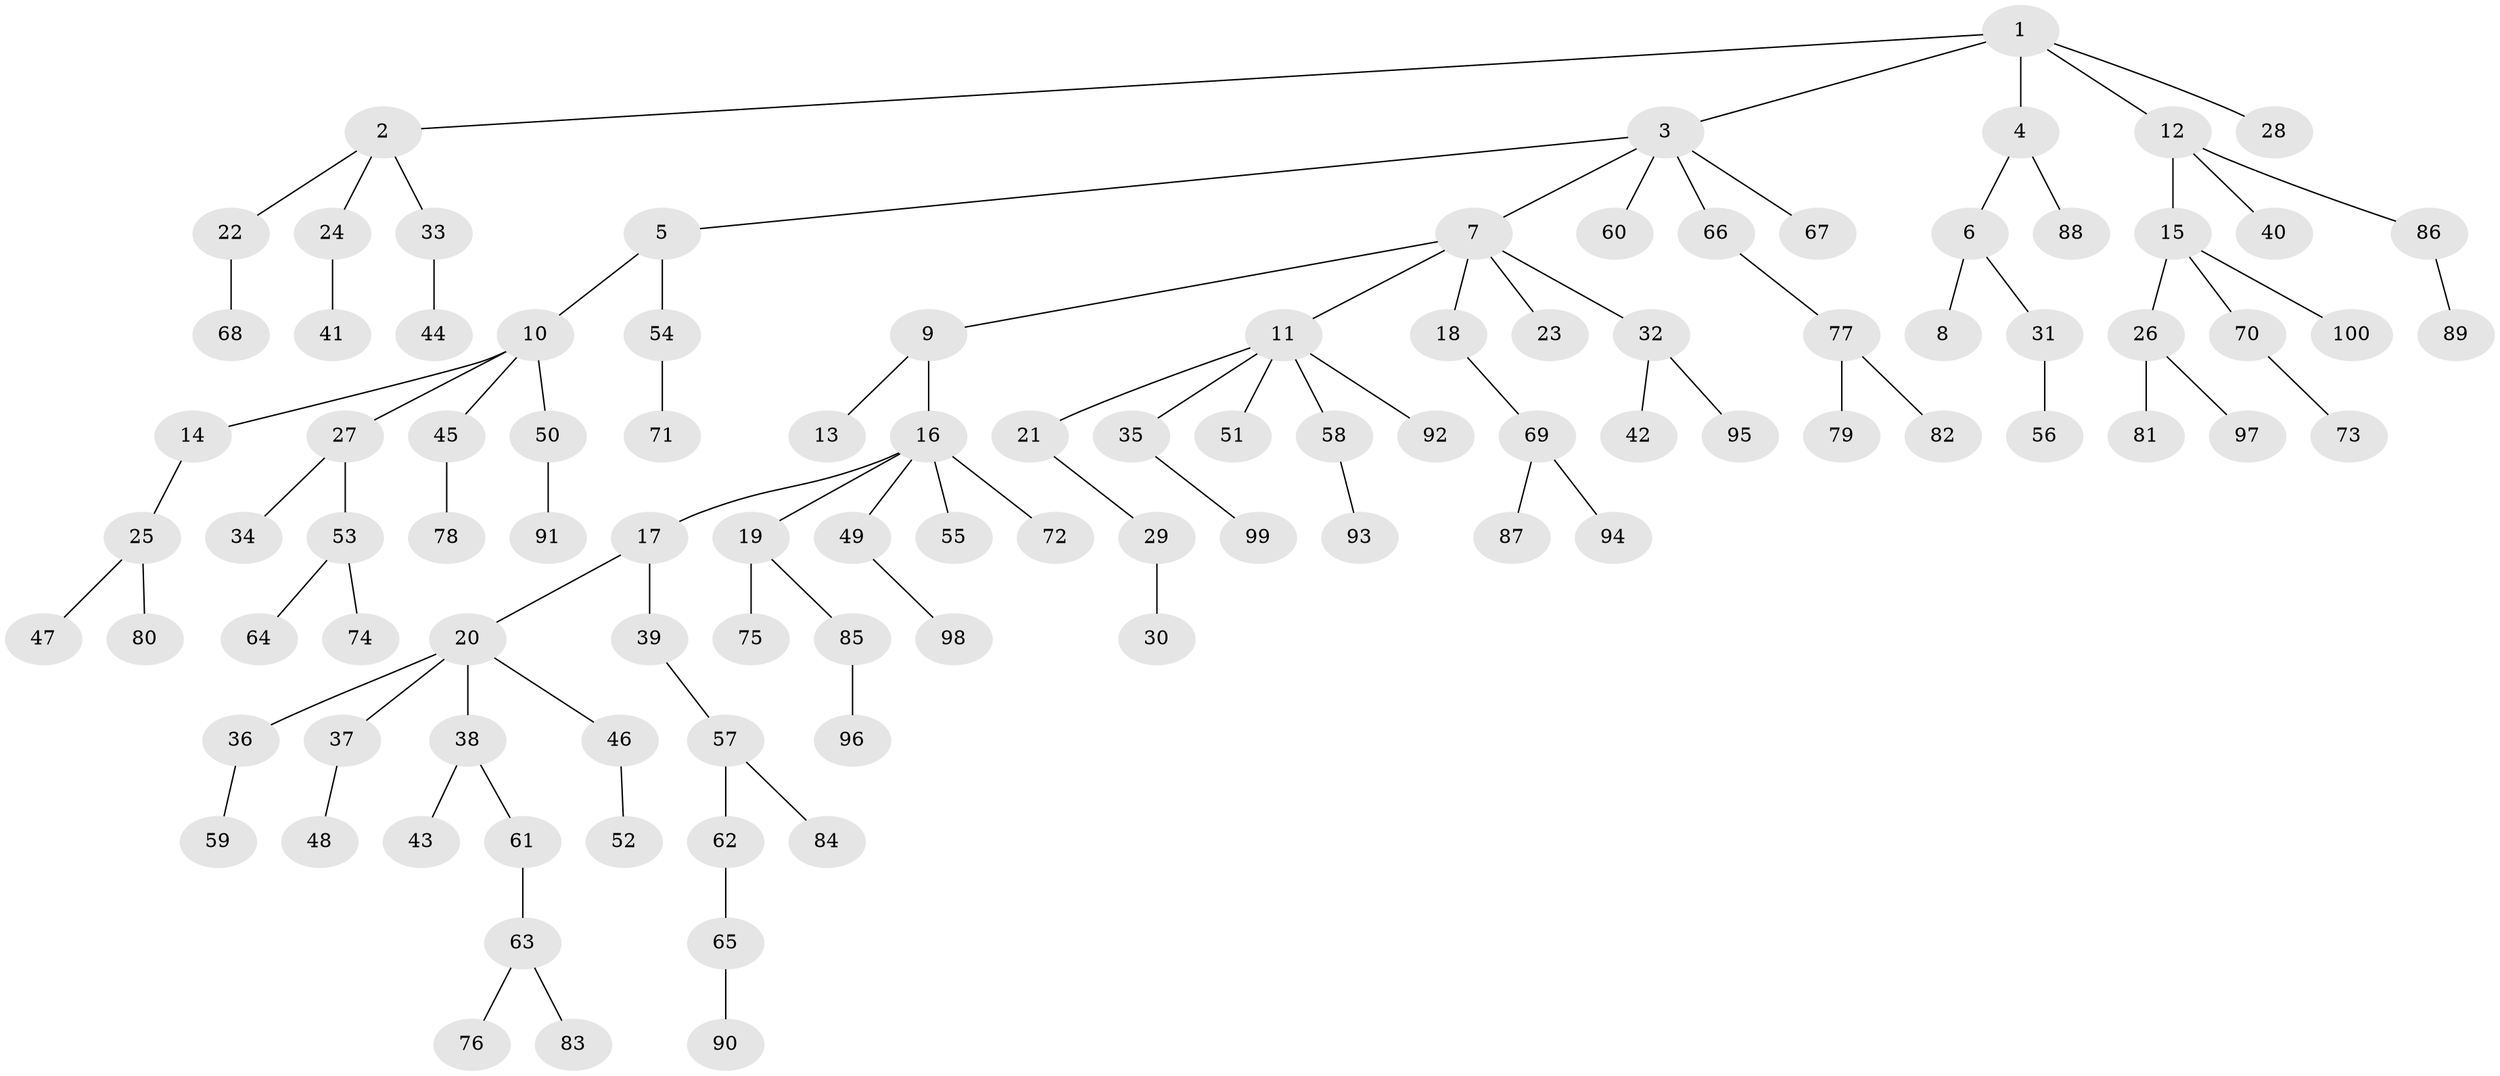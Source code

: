 // coarse degree distribution, {4: 0.03278688524590164, 5: 0.09836065573770492, 2: 0.3114754098360656, 3: 0.08196721311475409, 1: 0.47540983606557374}
// Generated by graph-tools (version 1.1) at 2025/52/03/04/25 22:52:03]
// undirected, 100 vertices, 99 edges
graph export_dot {
  node [color=gray90,style=filled];
  1;
  2;
  3;
  4;
  5;
  6;
  7;
  8;
  9;
  10;
  11;
  12;
  13;
  14;
  15;
  16;
  17;
  18;
  19;
  20;
  21;
  22;
  23;
  24;
  25;
  26;
  27;
  28;
  29;
  30;
  31;
  32;
  33;
  34;
  35;
  36;
  37;
  38;
  39;
  40;
  41;
  42;
  43;
  44;
  45;
  46;
  47;
  48;
  49;
  50;
  51;
  52;
  53;
  54;
  55;
  56;
  57;
  58;
  59;
  60;
  61;
  62;
  63;
  64;
  65;
  66;
  67;
  68;
  69;
  70;
  71;
  72;
  73;
  74;
  75;
  76;
  77;
  78;
  79;
  80;
  81;
  82;
  83;
  84;
  85;
  86;
  87;
  88;
  89;
  90;
  91;
  92;
  93;
  94;
  95;
  96;
  97;
  98;
  99;
  100;
  1 -- 2;
  1 -- 3;
  1 -- 4;
  1 -- 12;
  1 -- 28;
  2 -- 22;
  2 -- 24;
  2 -- 33;
  3 -- 5;
  3 -- 7;
  3 -- 60;
  3 -- 66;
  3 -- 67;
  4 -- 6;
  4 -- 88;
  5 -- 10;
  5 -- 54;
  6 -- 8;
  6 -- 31;
  7 -- 9;
  7 -- 11;
  7 -- 18;
  7 -- 23;
  7 -- 32;
  9 -- 13;
  9 -- 16;
  10 -- 14;
  10 -- 27;
  10 -- 45;
  10 -- 50;
  11 -- 21;
  11 -- 35;
  11 -- 51;
  11 -- 58;
  11 -- 92;
  12 -- 15;
  12 -- 40;
  12 -- 86;
  14 -- 25;
  15 -- 26;
  15 -- 70;
  15 -- 100;
  16 -- 17;
  16 -- 19;
  16 -- 49;
  16 -- 55;
  16 -- 72;
  17 -- 20;
  17 -- 39;
  18 -- 69;
  19 -- 75;
  19 -- 85;
  20 -- 36;
  20 -- 37;
  20 -- 38;
  20 -- 46;
  21 -- 29;
  22 -- 68;
  24 -- 41;
  25 -- 47;
  25 -- 80;
  26 -- 81;
  26 -- 97;
  27 -- 34;
  27 -- 53;
  29 -- 30;
  31 -- 56;
  32 -- 42;
  32 -- 95;
  33 -- 44;
  35 -- 99;
  36 -- 59;
  37 -- 48;
  38 -- 43;
  38 -- 61;
  39 -- 57;
  45 -- 78;
  46 -- 52;
  49 -- 98;
  50 -- 91;
  53 -- 64;
  53 -- 74;
  54 -- 71;
  57 -- 62;
  57 -- 84;
  58 -- 93;
  61 -- 63;
  62 -- 65;
  63 -- 76;
  63 -- 83;
  65 -- 90;
  66 -- 77;
  69 -- 87;
  69 -- 94;
  70 -- 73;
  77 -- 79;
  77 -- 82;
  85 -- 96;
  86 -- 89;
}
